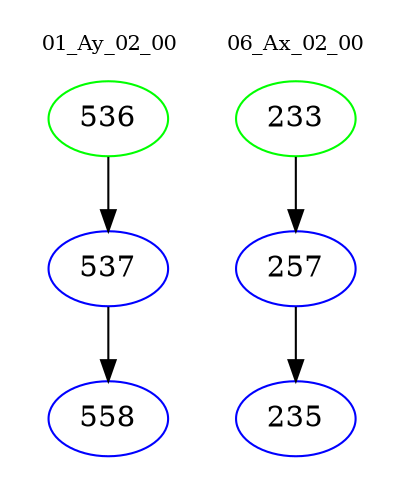 digraph{
subgraph cluster_0 {
color = white
label = "01_Ay_02_00";
fontsize=10;
T0_536 [label="536", color="green"]
T0_536 -> T0_537 [color="black"]
T0_537 [label="537", color="blue"]
T0_537 -> T0_558 [color="black"]
T0_558 [label="558", color="blue"]
}
subgraph cluster_1 {
color = white
label = "06_Ax_02_00";
fontsize=10;
T1_233 [label="233", color="green"]
T1_233 -> T1_257 [color="black"]
T1_257 [label="257", color="blue"]
T1_257 -> T1_235 [color="black"]
T1_235 [label="235", color="blue"]
}
}
